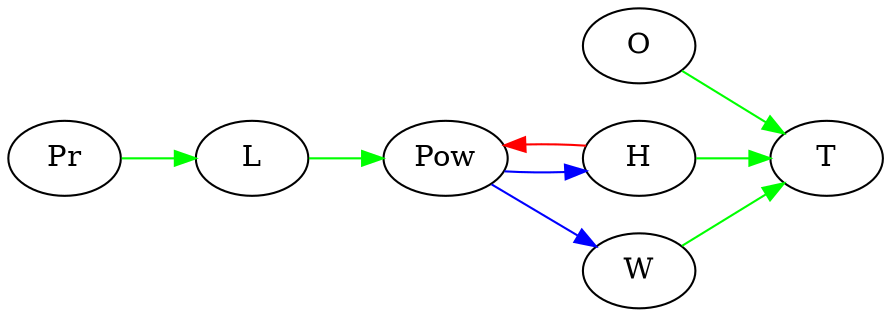 digraph {
	graph [rankdir=LR]
	edge [color=blue]
	Pow -> H
	Pow -> W
	edge [color=red]
	H -> Pow
	edge [color=green]
	Pr -> L
	L -> Pow
	H -> T
	O -> T
	W -> T
}
